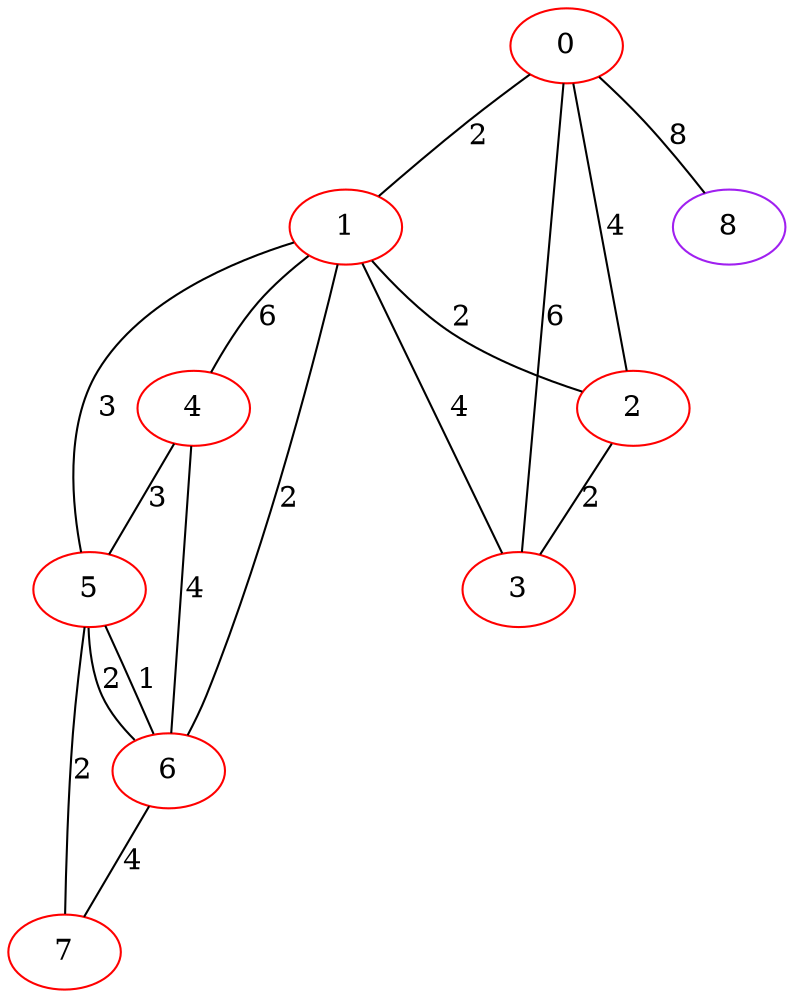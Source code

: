 graph "" {
0 [color=red, weight=1];
1 [color=red, weight=1];
2 [color=red, weight=1];
3 [color=red, weight=1];
4 [color=red, weight=1];
5 [color=red, weight=1];
6 [color=red, weight=1];
7 [color=red, weight=1];
8 [color=purple, weight=4];
0 -- 8  [key=0, label=8];
0 -- 1  [key=0, label=2];
0 -- 2  [key=0, label=4];
0 -- 3  [key=0, label=6];
1 -- 2  [key=0, label=2];
1 -- 3  [key=0, label=4];
1 -- 4  [key=0, label=6];
1 -- 5  [key=0, label=3];
1 -- 6  [key=0, label=2];
2 -- 3  [key=0, label=2];
4 -- 5  [key=0, label=3];
4 -- 6  [key=0, label=4];
5 -- 6  [key=0, label=2];
5 -- 6  [key=1, label=1];
5 -- 7  [key=0, label=2];
6 -- 7  [key=0, label=4];
}
